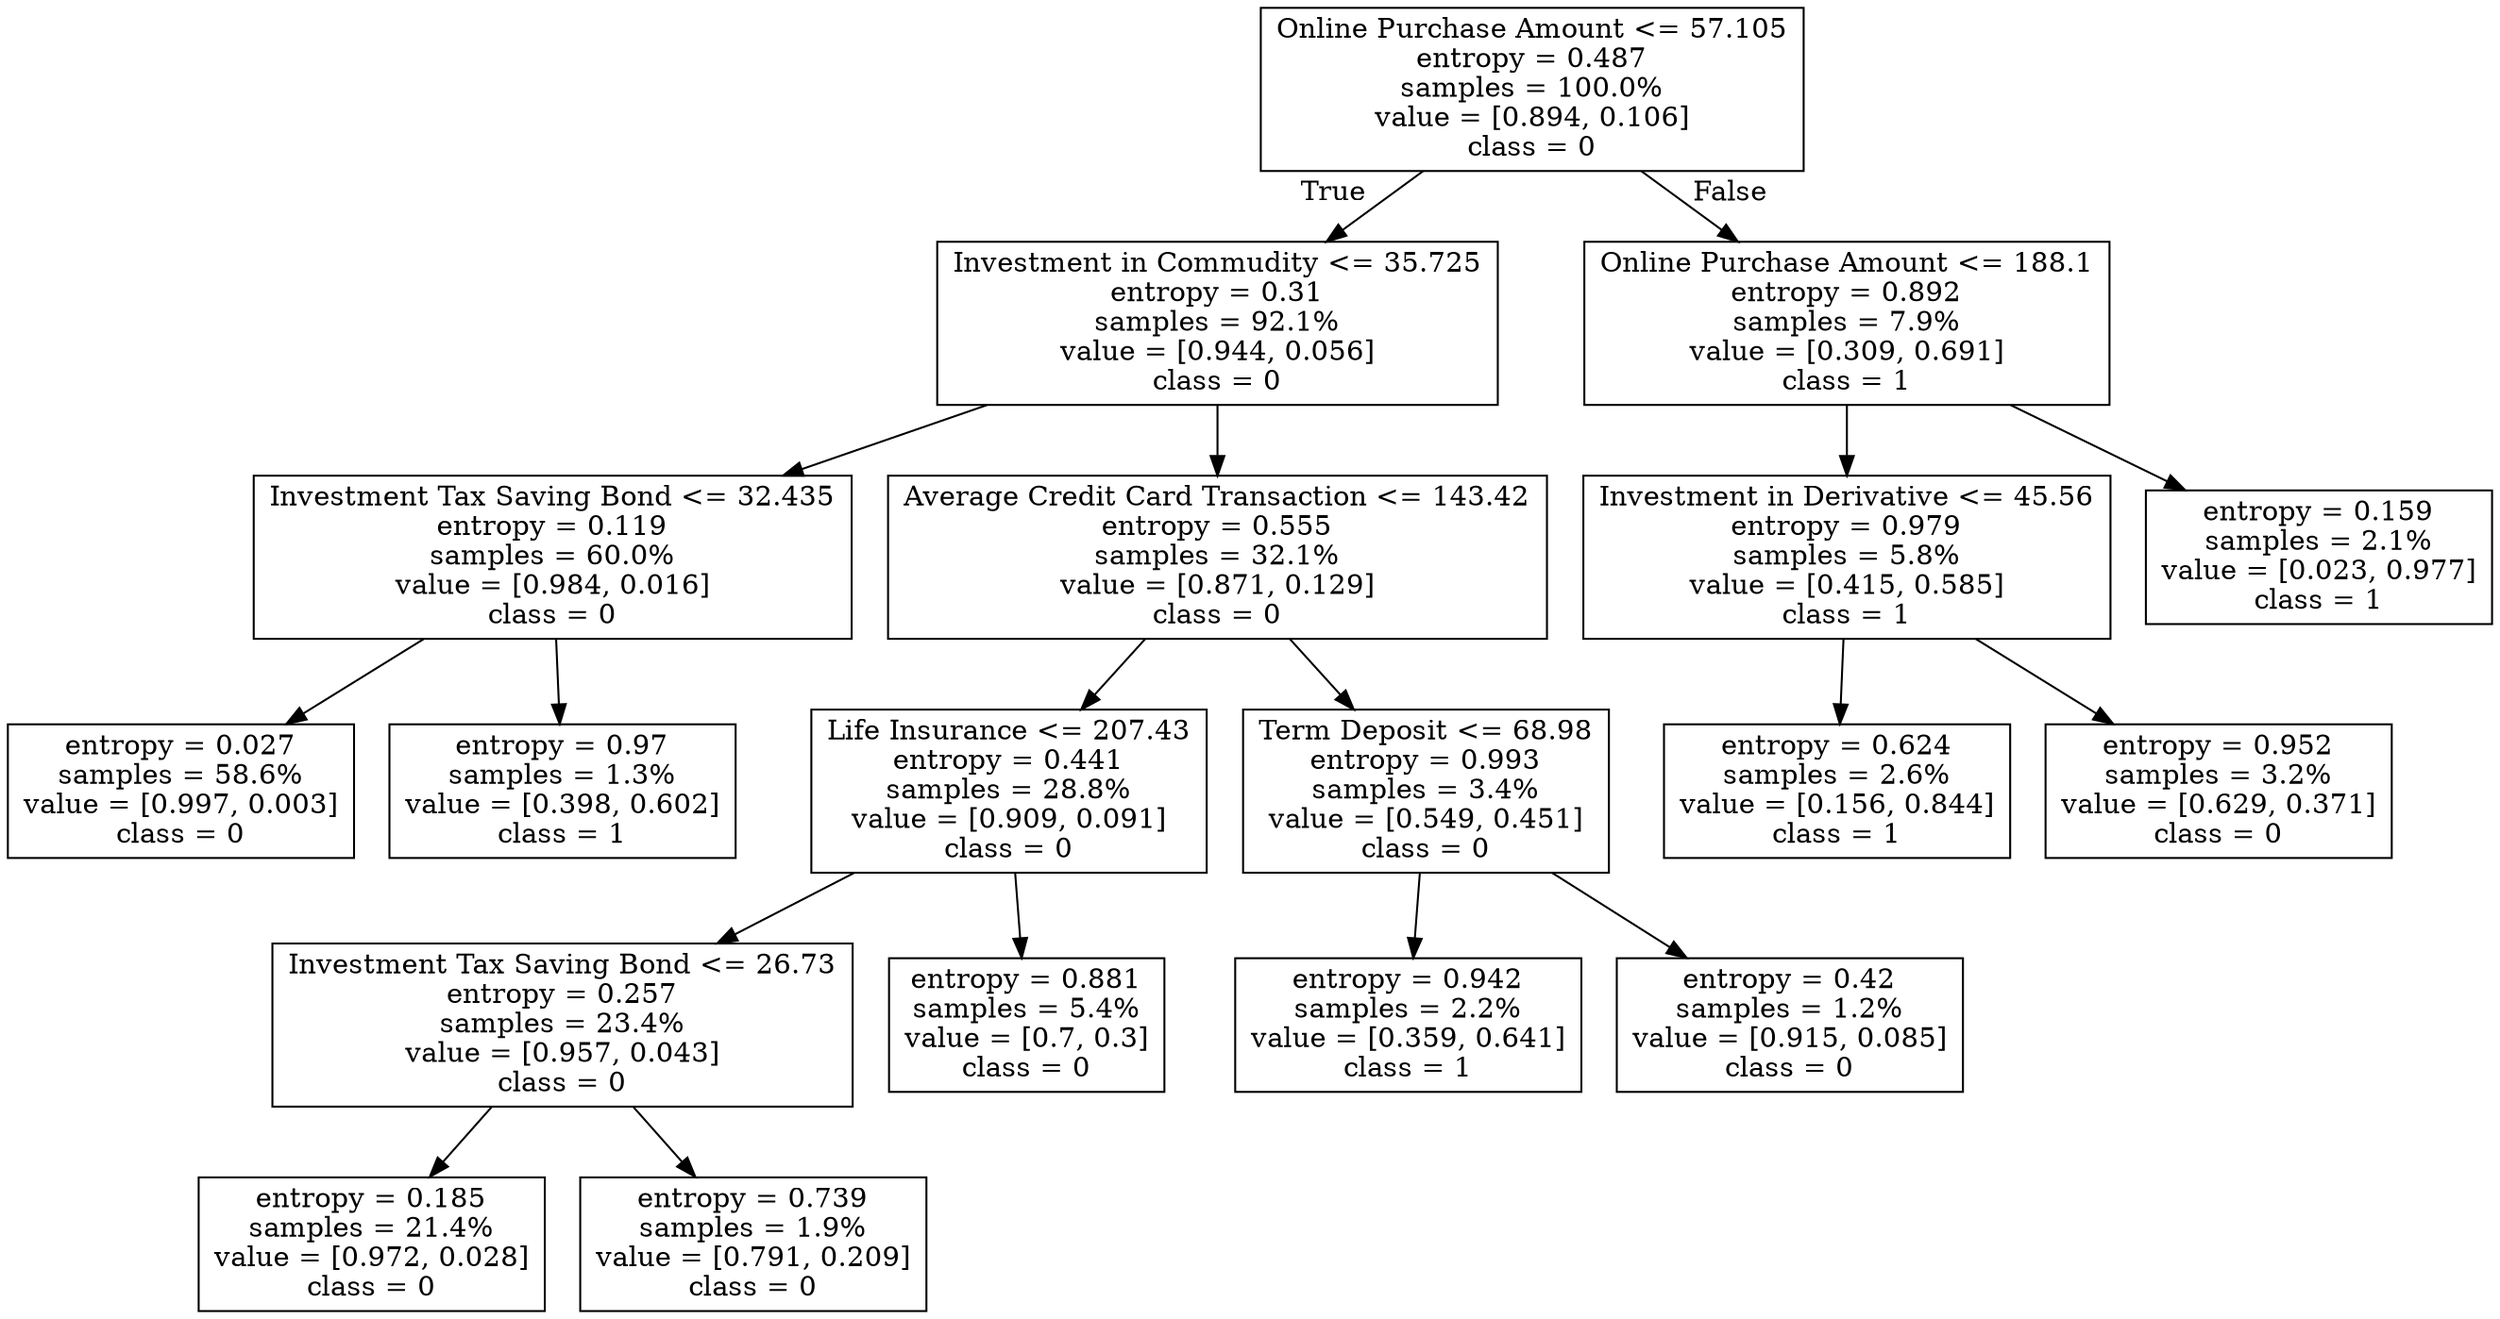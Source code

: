 digraph Tree {
node [shape=box] ;
0 [label="Online Purchase Amount <= 57.105\nentropy = 0.487\nsamples = 100.0%\nvalue = [0.894, 0.106]\nclass = 0"] ;
1 [label="Investment in Commudity <= 35.725\nentropy = 0.31\nsamples = 92.1%\nvalue = [0.944, 0.056]\nclass = 0"] ;
0 -> 1 [labeldistance=2.5, labelangle=45, headlabel="True"] ;
3 [label="Investment Tax Saving Bond <= 32.435\nentropy = 0.119\nsamples = 60.0%\nvalue = [0.984, 0.016]\nclass = 0"] ;
1 -> 3 ;
5 [label="entropy = 0.027\nsamples = 58.6%\nvalue = [0.997, 0.003]\nclass = 0"] ;
3 -> 5 ;
6 [label="entropy = 0.97\nsamples = 1.3%\nvalue = [0.398, 0.602]\nclass = 1"] ;
3 -> 6 ;
4 [label="Average Credit Card Transaction <= 143.42\nentropy = 0.555\nsamples = 32.1%\nvalue = [0.871, 0.129]\nclass = 0"] ;
1 -> 4 ;
7 [label="Life Insurance <= 207.43\nentropy = 0.441\nsamples = 28.8%\nvalue = [0.909, 0.091]\nclass = 0"] ;
4 -> 7 ;
9 [label="Investment Tax Saving Bond <= 26.73\nentropy = 0.257\nsamples = 23.4%\nvalue = [0.957, 0.043]\nclass = 0"] ;
7 -> 9 ;
17 [label="entropy = 0.185\nsamples = 21.4%\nvalue = [0.972, 0.028]\nclass = 0"] ;
9 -> 17 ;
18 [label="entropy = 0.739\nsamples = 1.9%\nvalue = [0.791, 0.209]\nclass = 0"] ;
9 -> 18 ;
10 [label="entropy = 0.881\nsamples = 5.4%\nvalue = [0.7, 0.3]\nclass = 0"] ;
7 -> 10 ;
8 [label="Term Deposit <= 68.98\nentropy = 0.993\nsamples = 3.4%\nvalue = [0.549, 0.451]\nclass = 0"] ;
4 -> 8 ;
15 [label="entropy = 0.942\nsamples = 2.2%\nvalue = [0.359, 0.641]\nclass = 1"] ;
8 -> 15 ;
16 [label="entropy = 0.42\nsamples = 1.2%\nvalue = [0.915, 0.085]\nclass = 0"] ;
8 -> 16 ;
2 [label="Online Purchase Amount <= 188.1\nentropy = 0.892\nsamples = 7.9%\nvalue = [0.309, 0.691]\nclass = 1"] ;
0 -> 2 [labeldistance=2.5, labelangle=-45, headlabel="False"] ;
11 [label="Investment in Derivative <= 45.56\nentropy = 0.979\nsamples = 5.8%\nvalue = [0.415, 0.585]\nclass = 1"] ;
2 -> 11 ;
13 [label="entropy = 0.624\nsamples = 2.6%\nvalue = [0.156, 0.844]\nclass = 1"] ;
11 -> 13 ;
14 [label="entropy = 0.952\nsamples = 3.2%\nvalue = [0.629, 0.371]\nclass = 0"] ;
11 -> 14 ;
12 [label="entropy = 0.159\nsamples = 2.1%\nvalue = [0.023, 0.977]\nclass = 1"] ;
2 -> 12 ;
}